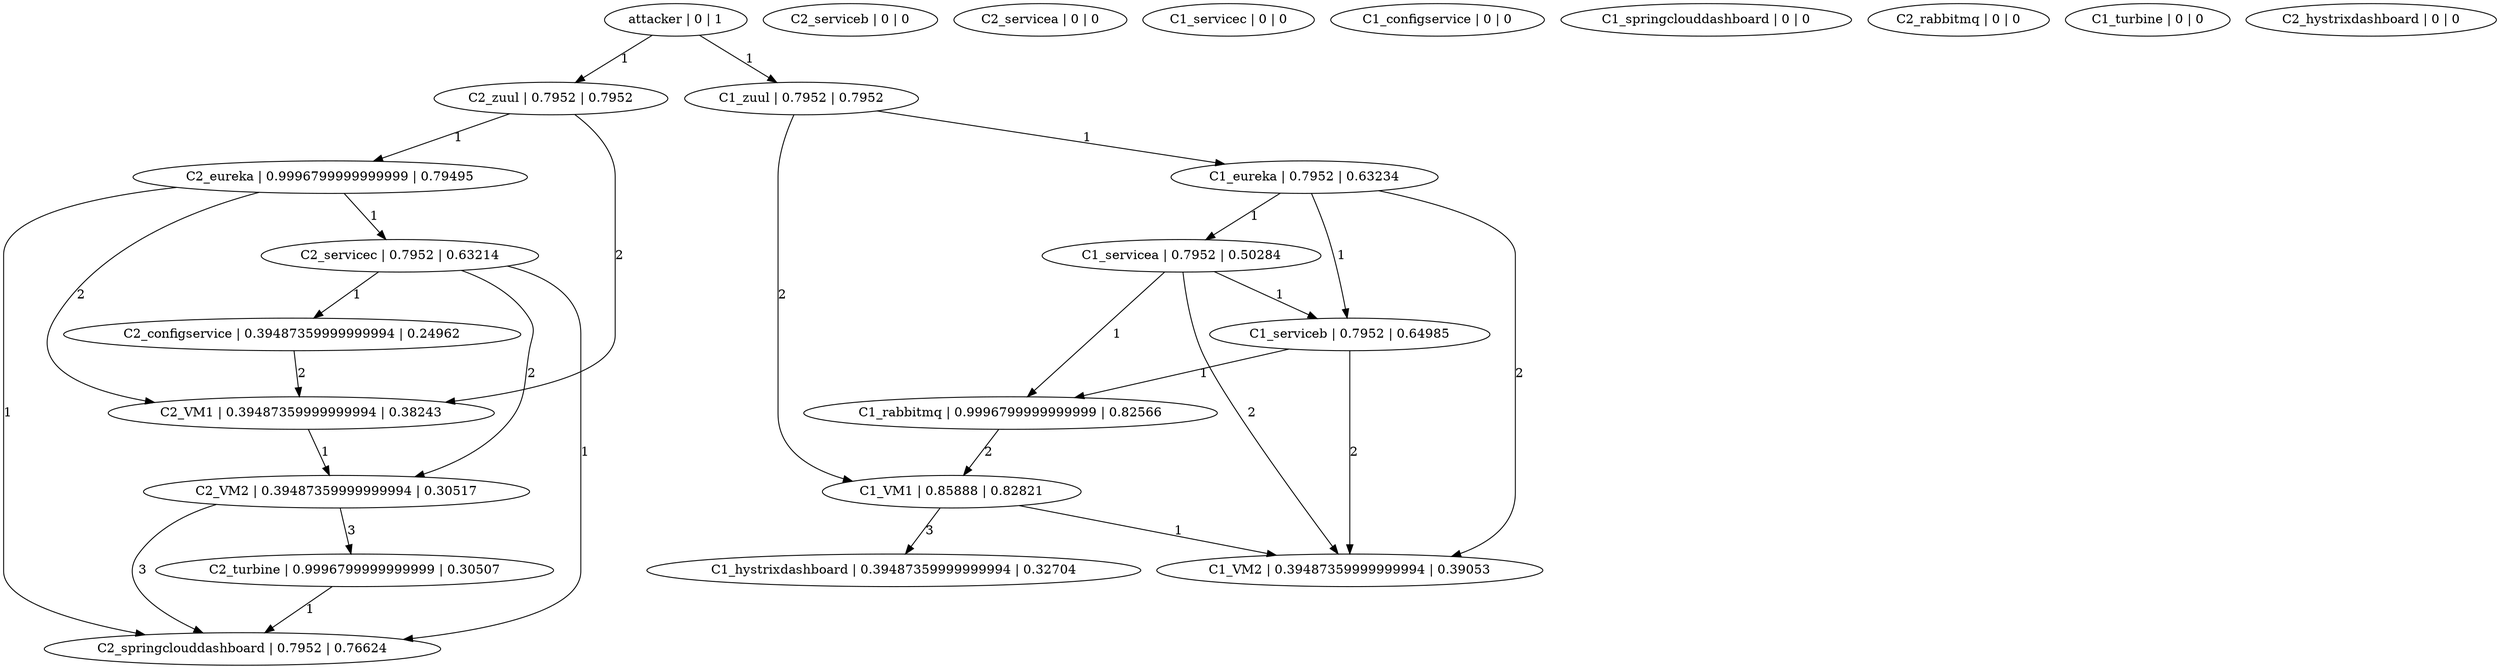 digraph G {
C2_servicec [label="C2_servicec | 0.7952 | 0.63214"];
C1_VM2 [label="C1_VM2 | 0.39487359999999994 | 0.39053"];
C2_serviceb [label="C2_serviceb | 0 | 0"];
C1_hystrixdashboard [label="C1_hystrixdashboard | 0.39487359999999994 | 0.32704"];
attacker [label="attacker | 0 | 1"];
C2_turbine [label="C2_turbine | 0.9996799999999999 | 0.30507"];
C2_zuul [label="C2_zuul | 0.7952 | 0.7952"];
C1_zuul [label="C1_zuul | 0.7952 | 0.7952"];
C2_configservice [label="C2_configservice | 0.39487359999999994 | 0.24962"];
C1_serviceb [label="C1_serviceb | 0.7952 | 0.64985"];
C1_rabbitmq [label="C1_rabbitmq | 0.9996799999999999 | 0.82566"];
C2_servicea [label="C2_servicea | 0 | 0"];
C1_servicec [label="C1_servicec | 0 | 0"];
C1_configservice [label="C1_configservice | 0 | 0"];
C1_springclouddashboard [label="C1_springclouddashboard | 0 | 0"];
C2_eureka [label="C2_eureka | 0.9996799999999999 | 0.79495"];
C1_VM1 [label="C1_VM1 | 0.85888 | 0.82821"];
C2_rabbitmq [label="C2_rabbitmq | 0 | 0"];
C1_turbine [label="C1_turbine | 0 | 0"];
C1_eureka [label="C1_eureka | 0.7952 | 0.63234"];
C2_VM1 [label="C2_VM1 | 0.39487359999999994 | 0.38243"];
C2_hystrixdashboard [label="C2_hystrixdashboard | 0 | 0"];
C1_servicea [label="C1_servicea | 0.7952 | 0.50284"];
C2_VM2 [label="C2_VM2 | 0.39487359999999994 | 0.30517"];
C2_springclouddashboard [label="C2_springclouddashboard | 0.7952 | 0.76624"];
attacker -> C1_zuul [label=1];
attacker -> C2_zuul [label=1];
C1_zuul -> C1_eureka [label=1];
C1_zuul -> C1_VM1 [label=2];
C1_serviceb -> C1_rabbitmq [label=1];
C1_serviceb -> C1_VM2 [label=2];
C1_servicea -> C1_serviceb [label=1];
C1_servicea -> C1_rabbitmq [label=1];
C1_servicea -> C1_VM2 [label=2];
C1_eureka -> C1_servicea [label=1];
C1_eureka -> C1_serviceb [label=1];
C1_eureka -> C1_VM2 [label=2];
C1_rabbitmq -> C1_VM1 [label=2];
C2_configservice -> C2_VM1 [label=2];
C2_servicec -> C2_configservice [label=1];
C2_servicec -> C2_springclouddashboard [label=1];
C2_servicec -> C2_VM2 [label=2];
C2_zuul -> C2_eureka [label=1];
C2_zuul -> C2_VM1 [label=2];
C2_turbine -> C2_springclouddashboard [label=1];
C2_eureka -> C2_servicec [label=1];
C2_eureka -> C2_springclouddashboard [label=1];
C2_eureka -> C2_VM1 [label=2];
C1_VM1 -> C1_hystrixdashboard [label=3];
C1_VM1 -> C1_VM2 [label=1];
C2_VM1 -> C2_VM2 [label=1];
C2_VM2 -> C2_turbine [label=3];
C2_VM2 -> C2_springclouddashboard [label=3];
}
